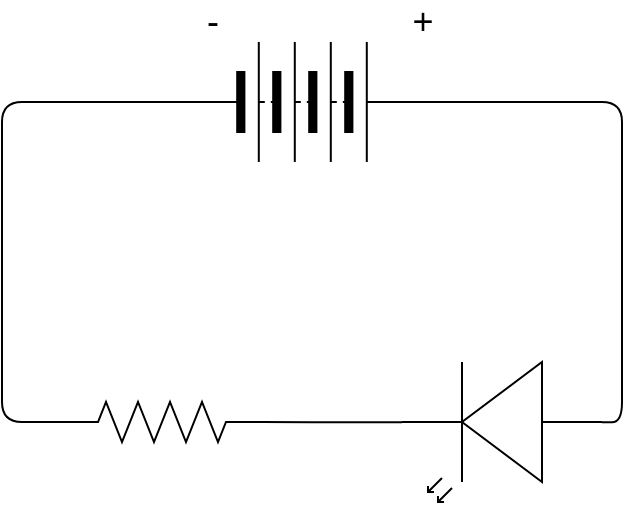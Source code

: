 <mxfile>
    <diagram id="Gyl09JC7IlUW7utO85tQ" name="Page-1">
        <mxGraphModel dx="690" dy="527" grid="1" gridSize="10" guides="1" tooltips="1" connect="1" arrows="1" fold="1" page="1" pageScale="1" pageWidth="827" pageHeight="1169" math="0" shadow="0">
            <root>
                <mxCell id="0"/>
                <mxCell id="1" parent="0"/>
                <mxCell id="5" style="edgeStyle=orthogonalEdgeStyle;html=1;exitX=1;exitY=0.5;exitDx=0;exitDy=0;entryX=0;entryY=0.57;entryDx=0;entryDy=0;entryPerimeter=0;endArrow=none;endFill=0;" edge="1" parent="1" source="2" target="3">
                    <mxGeometry relative="1" as="geometry">
                        <Array as="points">
                            <mxPoint x="530" y="210"/>
                            <mxPoint x="530" y="370"/>
                        </Array>
                    </mxGeometry>
                </mxCell>
                <mxCell id="2" value="" style="pointerEvents=1;verticalLabelPosition=bottom;shadow=0;dashed=0;align=center;html=1;verticalAlign=top;shape=mxgraph.electrical.miscellaneous.batteryStack;" vertex="1" parent="1">
                    <mxGeometry x="320" y="180" width="100" height="60" as="geometry"/>
                </mxCell>
                <mxCell id="9" style="edgeStyle=orthogonalEdgeStyle;html=1;exitX=1;exitY=0.57;exitDx=0;exitDy=0;exitPerimeter=0;entryX=1;entryY=0.5;entryDx=0;entryDy=0;entryPerimeter=0;endArrow=none;endFill=0;" edge="1" parent="1" source="3" target="8">
                    <mxGeometry relative="1" as="geometry"/>
                </mxCell>
                <mxCell id="3" value="" style="verticalLabelPosition=bottom;shadow=0;dashed=0;align=center;html=1;verticalAlign=top;shape=mxgraph.electrical.opto_electronics.led_2;pointerEvents=1;rotation=-180;" vertex="1" parent="1">
                    <mxGeometry x="420" y="340" width="100" height="70" as="geometry"/>
                </mxCell>
                <mxCell id="10" style="edgeStyle=orthogonalEdgeStyle;html=1;exitX=0;exitY=0.5;exitDx=0;exitDy=0;exitPerimeter=0;entryX=0;entryY=0.5;entryDx=0;entryDy=0;endArrow=none;endFill=0;" edge="1" parent="1" source="8" target="2">
                    <mxGeometry relative="1" as="geometry">
                        <Array as="points">
                            <mxPoint x="220" y="370"/>
                            <mxPoint x="220" y="210"/>
                        </Array>
                    </mxGeometry>
                </mxCell>
                <mxCell id="8" value="" style="pointerEvents=1;verticalLabelPosition=bottom;shadow=0;dashed=0;align=center;html=1;verticalAlign=top;shape=mxgraph.electrical.resistors.resistor_2;" vertex="1" parent="1">
                    <mxGeometry x="250" y="360" width="100" height="20" as="geometry"/>
                </mxCell>
                <mxCell id="11" value="&lt;font style=&quot;font-size: 18px&quot;&gt;+&lt;/font&gt;" style="text;html=1;align=center;verticalAlign=middle;resizable=0;points=[];autosize=1;strokeColor=none;fillColor=none;" vertex="1" parent="1">
                    <mxGeometry x="415" y="160" width="30" height="20" as="geometry"/>
                </mxCell>
                <mxCell id="12" value="&lt;font style=&quot;font-size: 18px&quot;&gt;-&lt;/font&gt;" style="text;html=1;align=center;verticalAlign=middle;resizable=0;points=[];autosize=1;strokeColor=none;fillColor=none;" vertex="1" parent="1">
                    <mxGeometry x="315" y="160" width="20" height="20" as="geometry"/>
                </mxCell>
            </root>
        </mxGraphModel>
    </diagram>
</mxfile>